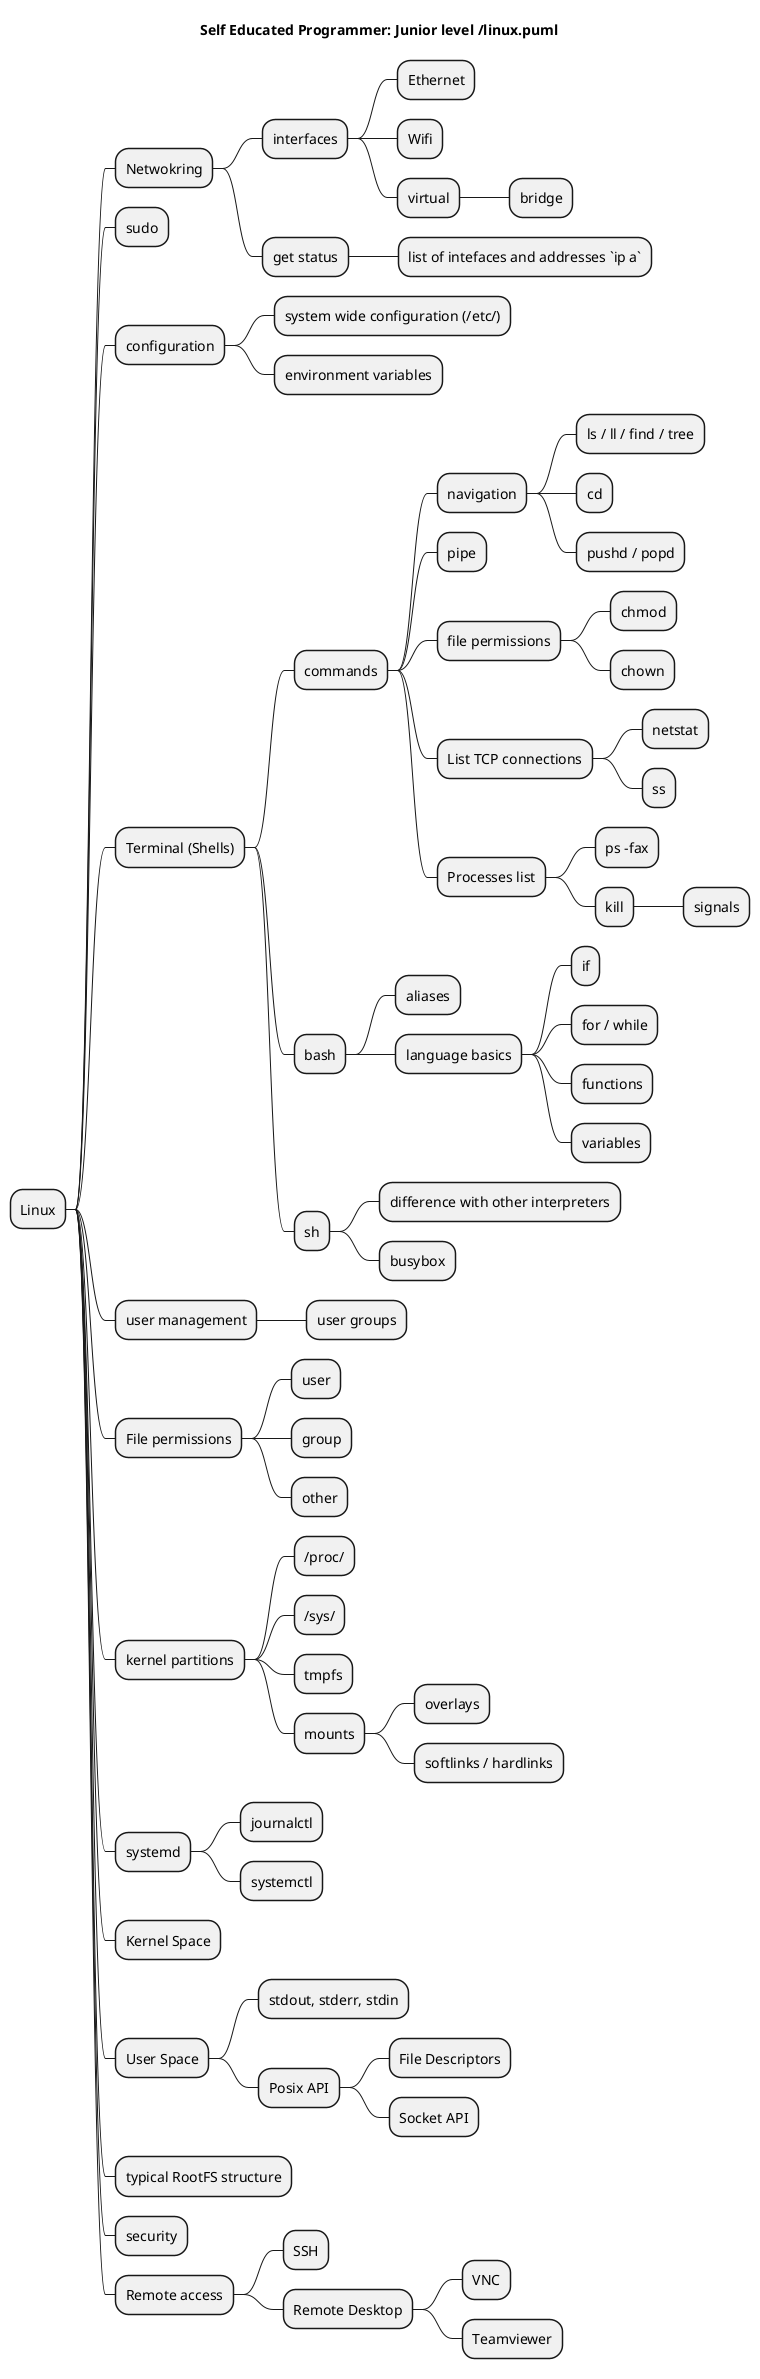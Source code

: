 @startmindmap
title Self Educated Programmer: Junior level /linux.puml


* Linux
** Netwokring
*** interfaces
**** Ethernet
**** Wifi
**** virtual
***** bridge
*** get status
**** list of intefaces and addresses `ip a`
** sudo
** configuration
*** system wide configuration (/etc/)
*** environment variables
** Terminal (Shells)
*** commands
**** navigation
***** ls / ll / find / tree
***** cd
***** pushd / popd
**** pipe
**** file permissions
***** chmod
***** chown
**** List TCP connections
***** netstat
***** ss
**** Processes list
***** ps -fax
***** kill
****** signals
*** bash
**** aliases
**** language basics
***** if
***** for / while
***** functions
***** variables
*** sh
**** difference with other interpreters
**** busybox
** user management
*** user groups
** File permissions
*** user
*** group
*** other
** kernel partitions
*** /proc/
*** /sys/
*** tmpfs
*** mounts
**** overlays
**** softlinks / hardlinks
** systemd
*** journalctl
*** systemctl
** Kernel Space
** User Space
*** stdout, stderr, stdin
*** Posix API
**** File Descriptors
**** Socket API
** typical RootFS structure
** security
** Remote access
*** SSH
*** Remote Desktop
**** VNC
**** Teamviewer


@endmindmap
